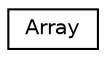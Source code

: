 digraph "Иерархия классов. Графический вид."
{
  edge [fontname="Helvetica",fontsize="10",labelfontname="Helvetica",labelfontsize="10"];
  node [fontname="Helvetica",fontsize="10",shape=record];
  rankdir="LR";
  Node1 [label="Array",height=0.2,width=0.4,color="black", fillcolor="white", style="filled",URL="$classArray.html"];
}
